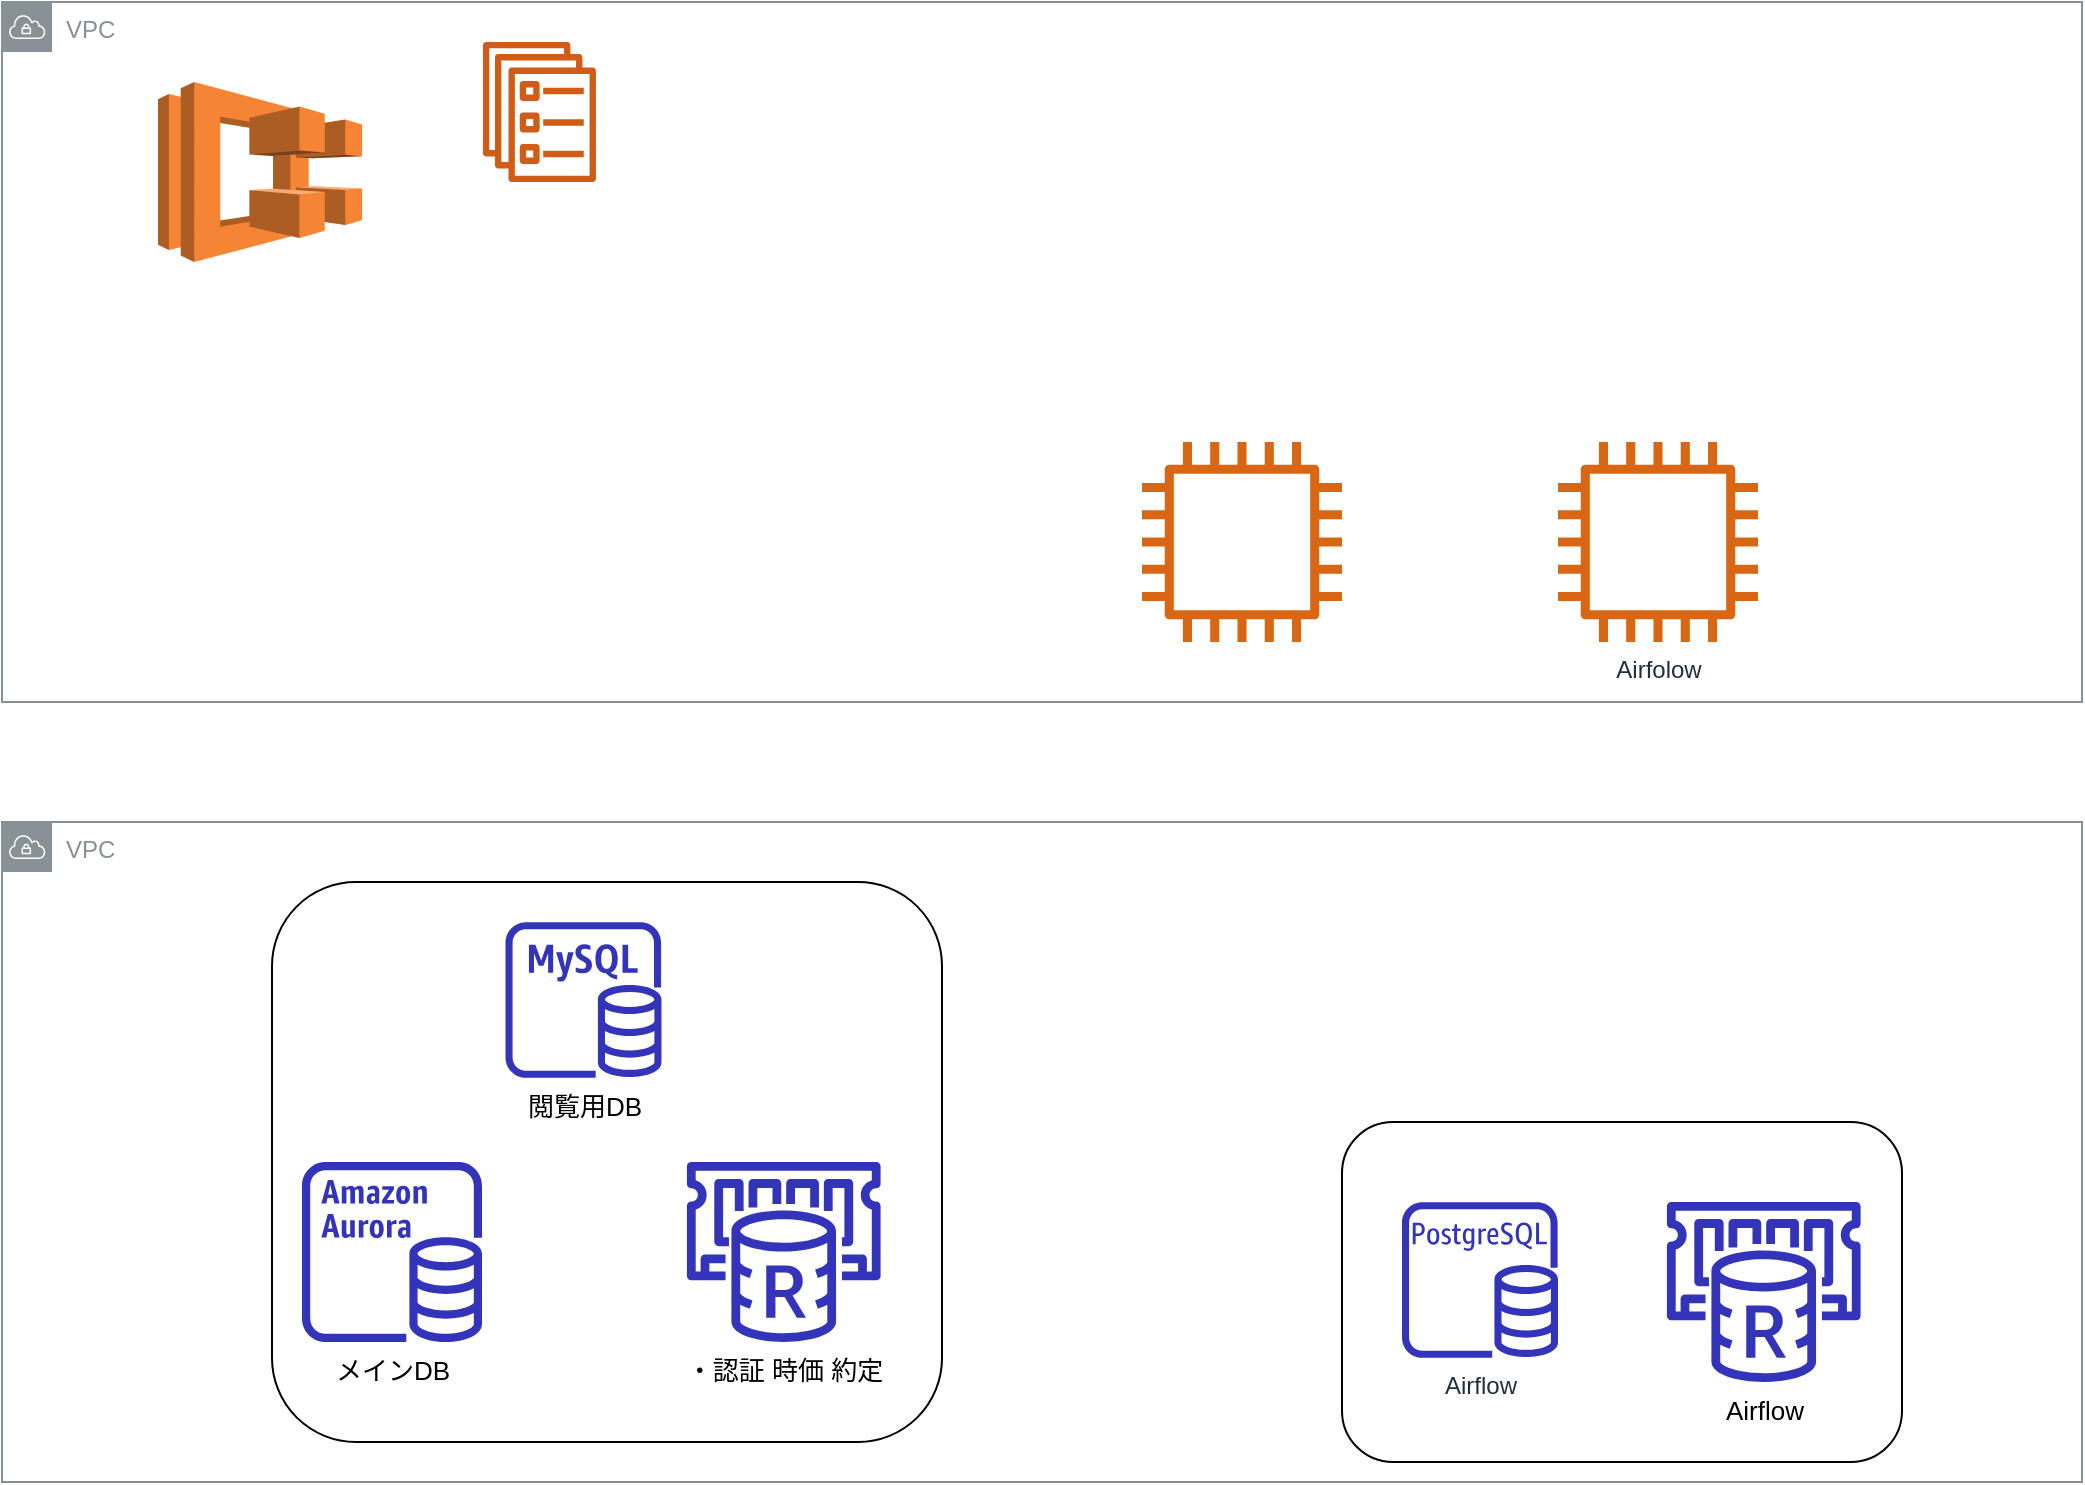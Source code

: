 <mxfile version="13.10.8" type="github">
  <diagram id="0Q2w0P2BkXLNa3vNX0mm" name="ページ1">
    <mxGraphModel dx="1572" dy="914" grid="1" gridSize="10" guides="1" tooltips="1" connect="1" arrows="1" fold="1" page="1" pageScale="1" pageWidth="1169" pageHeight="827" math="0" shadow="0">
      <root>
        <mxCell id="0" />
        <mxCell id="1" parent="0" />
        <mxCell id="QztaQstxqDCM-akCLt1W-1" value="VPC" style="outlineConnect=0;gradientColor=none;html=1;whiteSpace=wrap;fontSize=12;fontStyle=0;shape=mxgraph.aws4.group;grIcon=mxgraph.aws4.group_vpc;strokeColor=#879196;fillColor=none;verticalAlign=top;align=left;spacingLeft=30;fontColor=#879196;dashed=0;" vertex="1" parent="1">
          <mxGeometry x="70" y="40" width="1040" height="350" as="geometry" />
        </mxCell>
        <mxCell id="QztaQstxqDCM-akCLt1W-2" value="VPC" style="outlineConnect=0;gradientColor=none;html=1;whiteSpace=wrap;fontSize=12;fontStyle=0;shape=mxgraph.aws4.group;grIcon=mxgraph.aws4.group_vpc;strokeColor=#879196;fillColor=none;verticalAlign=top;align=left;spacingLeft=30;fontColor=#879196;dashed=0;" vertex="1" parent="1">
          <mxGeometry x="70" y="450" width="1040" height="330" as="geometry" />
        </mxCell>
        <mxCell id="QztaQstxqDCM-akCLt1W-3" value="&lt;span style=&quot;color: rgb(0 , 0 , 0) ; font-family: &amp;#34;arial&amp;#34; ; font-size: 13px ; text-align: left ; background-color: rgb(255 , 255 , 255)&quot;&gt;メインDB&lt;/span&gt;" style="outlineConnect=0;fontColor=#232F3E;gradientColor=none;fillColor=#3334B9;strokeColor=none;dashed=0;verticalLabelPosition=bottom;verticalAlign=top;align=center;html=1;fontSize=12;fontStyle=0;aspect=fixed;pointerEvents=1;shape=mxgraph.aws4.aurora_instance;" vertex="1" parent="1">
          <mxGeometry x="220" y="620" width="90" height="90" as="geometry" />
        </mxCell>
        <mxCell id="QztaQstxqDCM-akCLt1W-4" value="&lt;span style=&quot;color: rgb(0 , 0 , 0) ; font-family: &amp;#34;arial&amp;#34; ; font-size: 13px ; text-align: left ; background-color: rgb(255 , 255 , 255)&quot;&gt;・認証 時価 約定&lt;/span&gt;" style="outlineConnect=0;fontColor=#232F3E;gradientColor=none;fillColor=#3334B9;strokeColor=none;dashed=0;verticalLabelPosition=bottom;verticalAlign=top;align=center;html=1;fontSize=12;fontStyle=0;aspect=fixed;pointerEvents=1;shape=mxgraph.aws4.elasticache_for_redis;" vertex="1" parent="1">
          <mxGeometry x="410" y="620" width="101.74" height="90" as="geometry" />
        </mxCell>
        <mxCell id="QztaQstxqDCM-akCLt1W-7" value="&lt;span style=&quot;color: rgb(0 , 0 , 0) ; font-family: &amp;#34;arial&amp;#34; ; font-size: 13px ; text-align: left ; background-color: rgb(255 , 255 , 255)&quot;&gt;閲覧用DB&lt;/span&gt;" style="outlineConnect=0;fontColor=#232F3E;gradientColor=none;fillColor=#3334B9;strokeColor=none;dashed=0;verticalLabelPosition=bottom;verticalAlign=top;align=center;html=1;fontSize=12;fontStyle=0;aspect=fixed;pointerEvents=1;shape=mxgraph.aws4.rds_mysql_instance;" vertex="1" parent="1">
          <mxGeometry x="321.74" y="500" width="78" height="78" as="geometry" />
        </mxCell>
        <mxCell id="QztaQstxqDCM-akCLt1W-8" value="Airflow" style="outlineConnect=0;fontColor=#232F3E;gradientColor=none;fillColor=#3334B9;strokeColor=none;dashed=0;verticalLabelPosition=bottom;verticalAlign=top;align=center;html=1;fontSize=12;fontStyle=0;aspect=fixed;pointerEvents=1;shape=mxgraph.aws4.rds_postgresql_instance;" vertex="1" parent="1">
          <mxGeometry x="770" y="640" width="78" height="78" as="geometry" />
        </mxCell>
        <mxCell id="QztaQstxqDCM-akCLt1W-9" value="&lt;div style=&quot;text-align: left&quot;&gt;&lt;font color=&quot;#000000&quot; face=&quot;arial&quot;&gt;&lt;span style=&quot;font-size: 13px ; background-color: rgb(255 , 255 , 255)&quot;&gt;Airflow&lt;/span&gt;&lt;/font&gt;&lt;/div&gt;" style="outlineConnect=0;fontColor=#232F3E;gradientColor=none;fillColor=#3334B9;strokeColor=none;dashed=0;verticalLabelPosition=bottom;verticalAlign=top;align=center;html=1;fontSize=12;fontStyle=0;aspect=fixed;pointerEvents=1;shape=mxgraph.aws4.elasticache_for_redis;" vertex="1" parent="1">
          <mxGeometry x="900" y="640" width="101.74" height="90" as="geometry" />
        </mxCell>
        <mxCell id="QztaQstxqDCM-akCLt1W-12" value="" style="rounded=1;whiteSpace=wrap;html=1;fillColor=none;" vertex="1" parent="1">
          <mxGeometry x="740" y="600" width="280" height="170" as="geometry" />
        </mxCell>
        <mxCell id="QztaQstxqDCM-akCLt1W-13" value="" style="rounded=1;whiteSpace=wrap;html=1;fillColor=none;" vertex="1" parent="1">
          <mxGeometry x="205" y="480" width="335" height="280" as="geometry" />
        </mxCell>
        <mxCell id="QztaQstxqDCM-akCLt1W-14" value="Airfolow" style="outlineConnect=0;fontColor=#232F3E;gradientColor=none;fillColor=#D86613;strokeColor=none;dashed=0;verticalLabelPosition=bottom;verticalAlign=top;align=center;html=1;fontSize=12;fontStyle=0;aspect=fixed;pointerEvents=1;shape=mxgraph.aws4.instance2;" vertex="1" parent="1">
          <mxGeometry x="848" y="260" width="100" height="100" as="geometry" />
        </mxCell>
        <mxCell id="QztaQstxqDCM-akCLt1W-15" value="" style="outlineConnect=0;fontColor=#232F3E;gradientColor=none;fillColor=#D86613;strokeColor=none;dashed=0;verticalLabelPosition=bottom;verticalAlign=top;align=center;html=1;fontSize=12;fontStyle=0;aspect=fixed;pointerEvents=1;shape=mxgraph.aws4.instance2;" vertex="1" parent="1">
          <mxGeometry x="640" y="260" width="100" height="100" as="geometry" />
        </mxCell>
        <mxCell id="QztaQstxqDCM-akCLt1W-16" value="" style="outlineConnect=0;dashed=0;verticalLabelPosition=bottom;verticalAlign=top;align=center;html=1;shape=mxgraph.aws3.ecs;fillColor=#F58534;gradientColor=none;" vertex="1" parent="1">
          <mxGeometry x="148" y="80" width="102" height="90" as="geometry" />
        </mxCell>
        <mxCell id="QztaQstxqDCM-akCLt1W-17" value="" style="outlineConnect=0;fontColor=#232F3E;gradientColor=none;fillColor=#D05C17;strokeColor=none;dashed=0;verticalLabelPosition=bottom;verticalAlign=top;align=center;html=1;fontSize=12;fontStyle=0;aspect=fixed;pointerEvents=1;shape=mxgraph.aws4.ecs_service;" vertex="1" parent="1">
          <mxGeometry x="310" y="60" width="57.44" height="70" as="geometry" />
        </mxCell>
      </root>
    </mxGraphModel>
  </diagram>
</mxfile>
